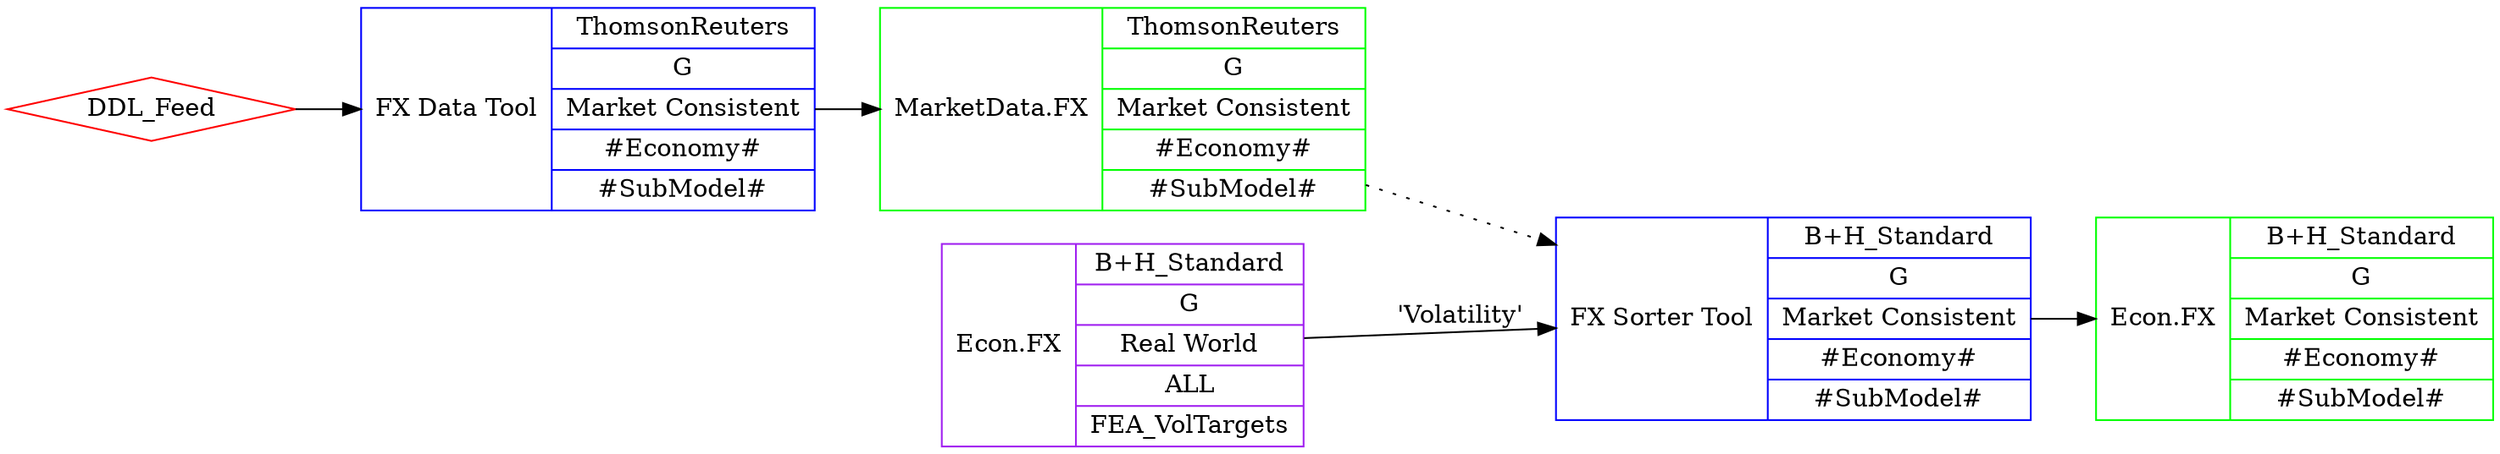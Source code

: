 digraph SimpleMTT {
	rankdir=LR;
	
	// Raw Market Data	
	DDL_Feed[shape=diamond,color="red"]	
//Other_Possible_Sources[shape=diamond,color="red"]	
	// Tools
	node [shape=record,color="blue"]
	
	FX_DDL[label="{FX Data Tool|{ThomsonReuters|G|Market Consistent|#Economy#|#SubModel#}}"]
	FX_Calibration[label="{FX Sorter Tool|{B+H_Standard|G|Market Consistent|#Economy#|#SubModel#}}"]
	
	//Inputs and Outputs
	node [shape=record,color="green"]	
	
	FX_Data[label="{MarketData.FX|{ThomsonReuters|G|Market Consistent|#Economy#|#SubModel#}}"]
	Assumptions[label="{Econ.FX|{B+H_Standard|G|Real World|ALL|FEA_VolTargets}}}",color="purple"]	
	OutputFXModel[label="{Econ.FX|{B+H_Standard|G|Market Consistent|#Economy#|#SubModel#}}}"]
	
	
	
	//Other_Possible_Sources -> FX_DDL
	DDL_Feed -> FX_DDL -> FX_Data
	FX_Data -> FX_Calibration[style="dotted"]
	Assumptions -> FX_Calibration[label="'Volatility'"]
	FX_Calibration -> OutputFXModel
			
	
}